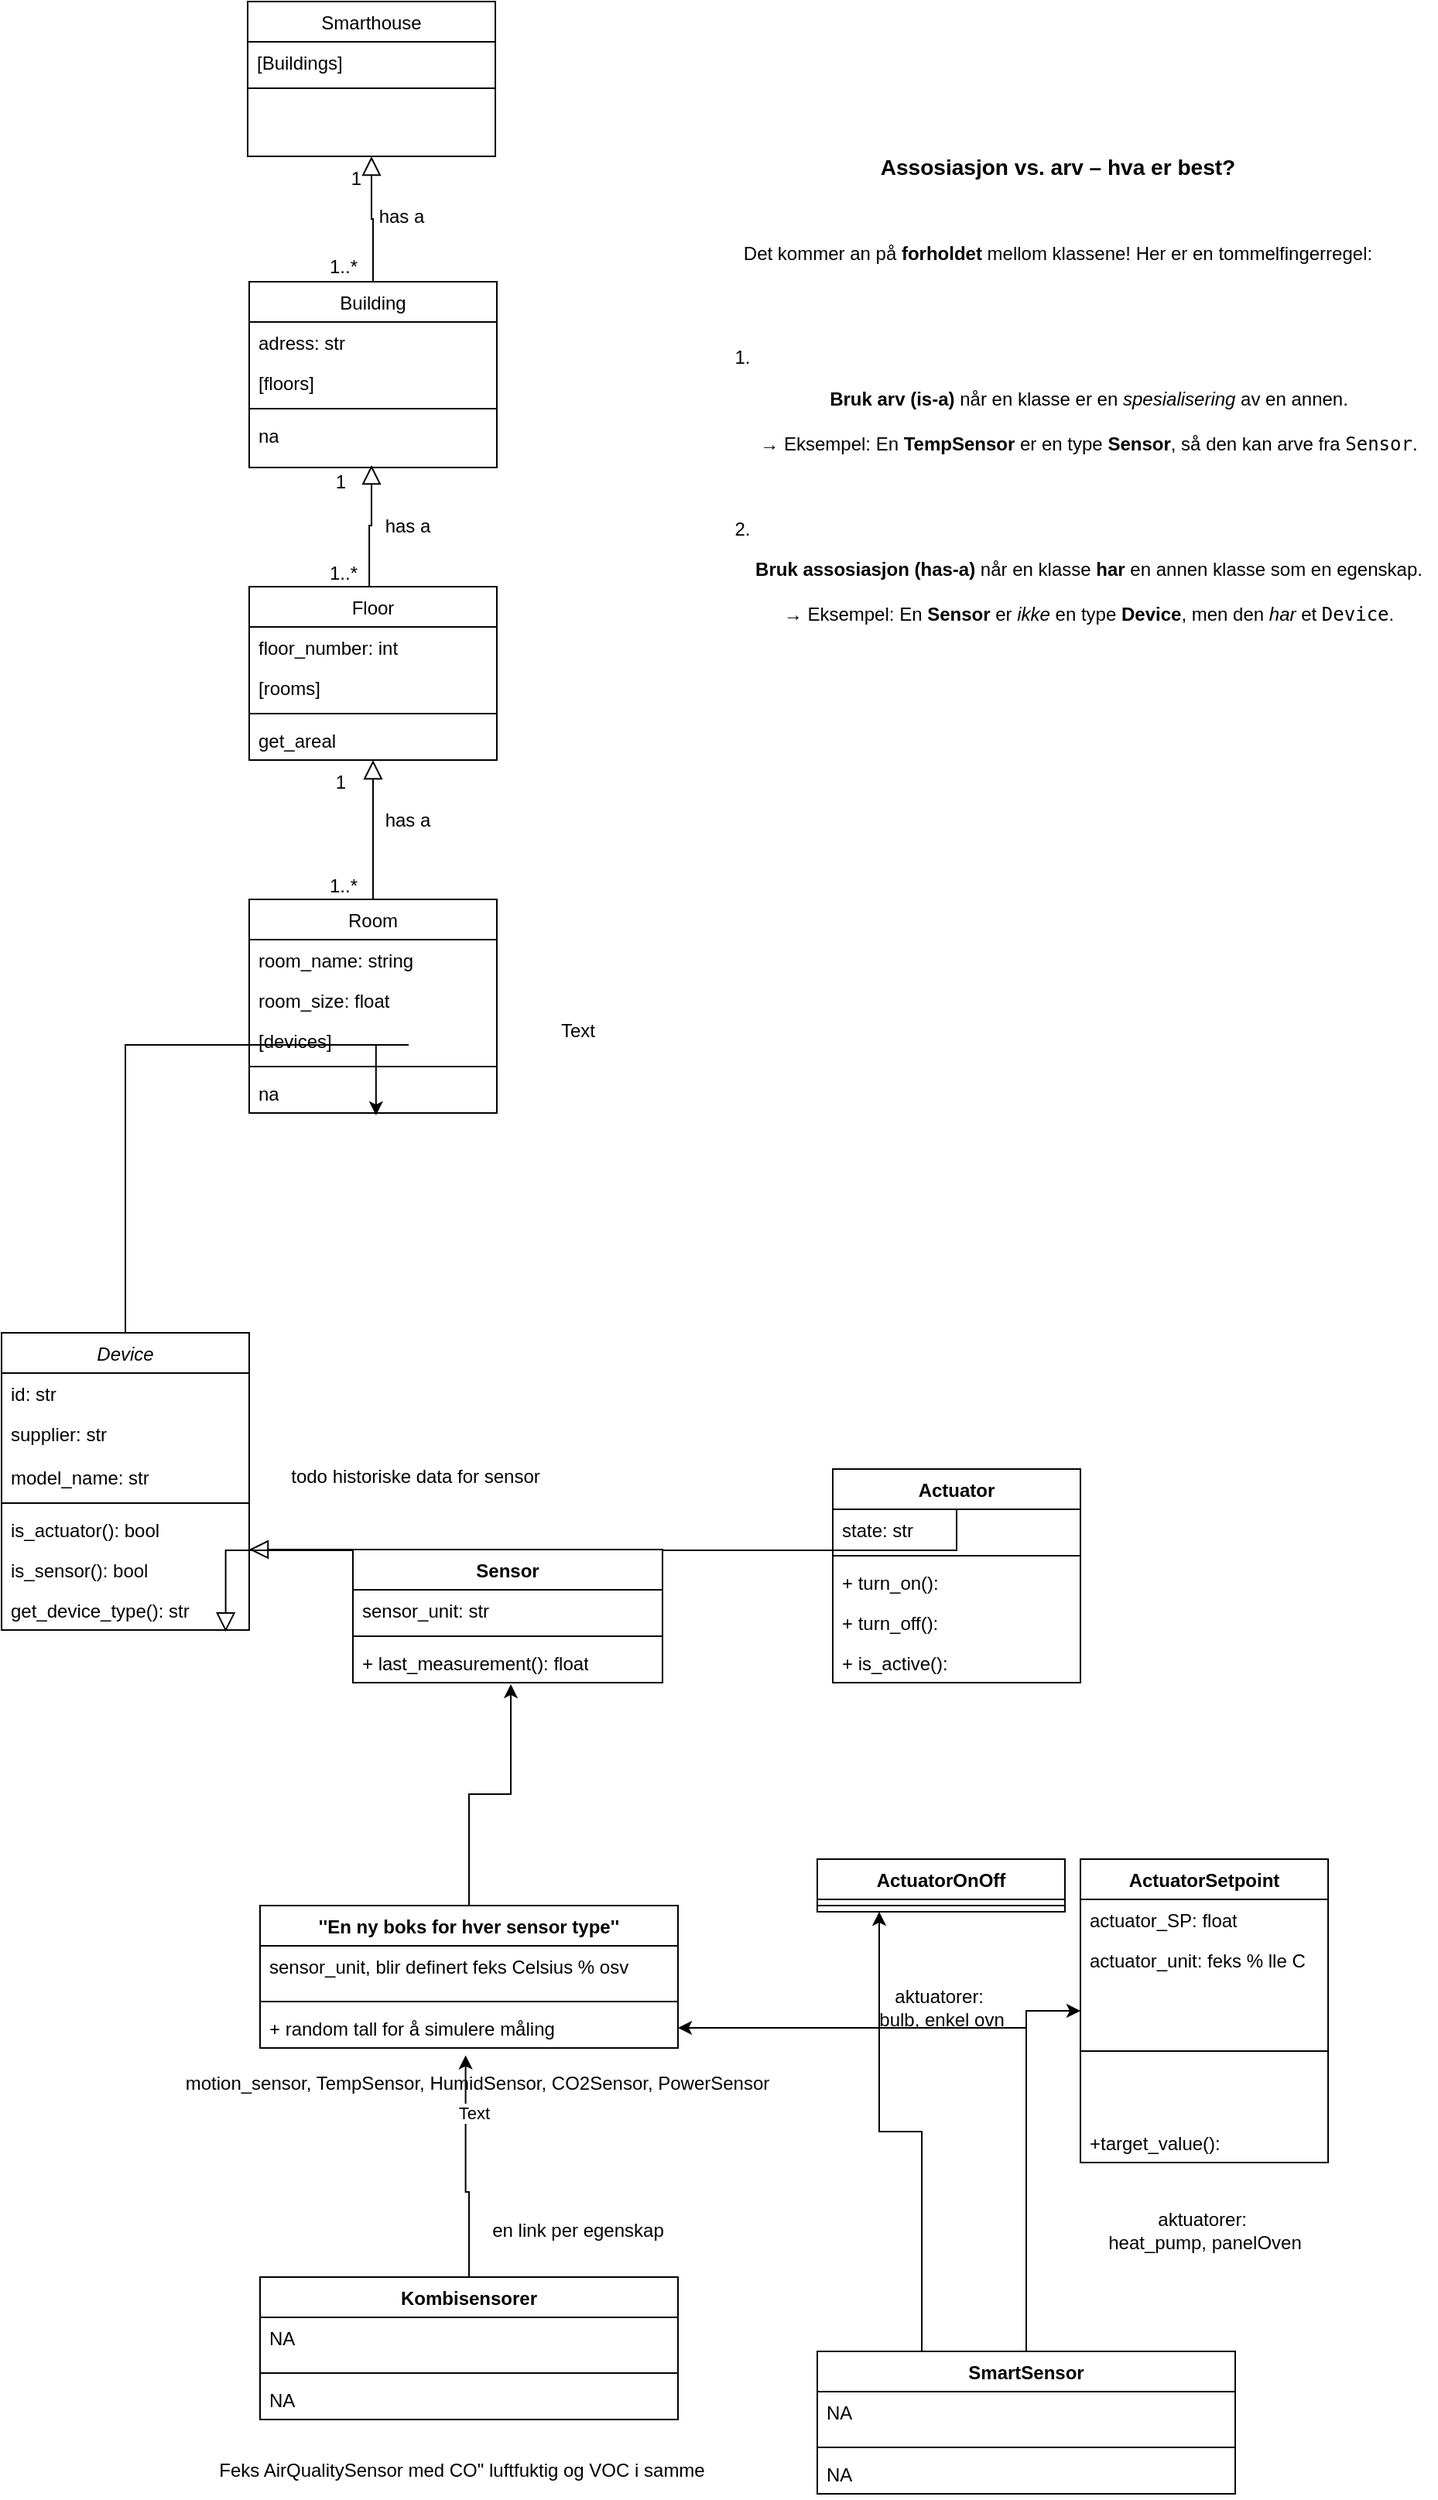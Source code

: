 <mxfile version="26.1.0">
  <diagram id="C5RBs43oDa-KdzZeNtuy" name="Page-1">
    <mxGraphModel dx="1509" dy="2081" grid="1" gridSize="10" guides="1" tooltips="1" connect="1" arrows="1" fold="1" page="1" pageScale="1" pageWidth="827" pageHeight="1169" math="0" shadow="0">
      <root>
        <mxCell id="WIyWlLk6GJQsqaUBKTNV-0" />
        <mxCell id="WIyWlLk6GJQsqaUBKTNV-1" parent="WIyWlLk6GJQsqaUBKTNV-0" />
        <mxCell id="zkfFHV4jXpPFQw0GAbJ--0" value="Device" style="swimlane;fontStyle=2;align=center;verticalAlign=top;childLayout=stackLayout;horizontal=1;startSize=26;horizontalStack=0;resizeParent=1;resizeLast=0;collapsible=1;marginBottom=0;rounded=0;shadow=0;strokeWidth=1;" parent="WIyWlLk6GJQsqaUBKTNV-1" vertex="1">
          <mxGeometry x="640" y="-280" width="160" height="192" as="geometry">
            <mxRectangle x="230" y="140" width="160" height="26" as="alternateBounds" />
          </mxGeometry>
        </mxCell>
        <mxCell id="zkfFHV4jXpPFQw0GAbJ--1" value="id: str" style="text;align=left;verticalAlign=top;spacingLeft=4;spacingRight=4;overflow=hidden;rotatable=0;points=[[0,0.5],[1,0.5]];portConstraint=eastwest;" parent="zkfFHV4jXpPFQw0GAbJ--0" vertex="1">
          <mxGeometry y="26" width="160" height="26" as="geometry" />
        </mxCell>
        <mxCell id="zkfFHV4jXpPFQw0GAbJ--2" value="supplier: str&#xa;" style="text;align=left;verticalAlign=top;spacingLeft=4;spacingRight=4;overflow=hidden;rotatable=0;points=[[0,0.5],[1,0.5]];portConstraint=eastwest;rounded=0;shadow=0;html=0;" parent="zkfFHV4jXpPFQw0GAbJ--0" vertex="1">
          <mxGeometry y="52" width="160" height="28" as="geometry" />
        </mxCell>
        <mxCell id="zkfFHV4jXpPFQw0GAbJ--3" value="model_name: str" style="text;align=left;verticalAlign=top;spacingLeft=4;spacingRight=4;overflow=hidden;rotatable=0;points=[[0,0.5],[1,0.5]];portConstraint=eastwest;rounded=0;shadow=0;html=0;" parent="zkfFHV4jXpPFQw0GAbJ--0" vertex="1">
          <mxGeometry y="80" width="160" height="26" as="geometry" />
        </mxCell>
        <mxCell id="zkfFHV4jXpPFQw0GAbJ--4" value="" style="line;html=1;strokeWidth=1;align=left;verticalAlign=middle;spacingTop=-1;spacingLeft=3;spacingRight=3;rotatable=0;labelPosition=right;points=[];portConstraint=eastwest;" parent="zkfFHV4jXpPFQw0GAbJ--0" vertex="1">
          <mxGeometry y="106" width="160" height="8" as="geometry" />
        </mxCell>
        <mxCell id="zkfFHV4jXpPFQw0GAbJ--5" value="is_actuator(): bool" style="text;align=left;verticalAlign=top;spacingLeft=4;spacingRight=4;overflow=hidden;rotatable=0;points=[[0,0.5],[1,0.5]];portConstraint=eastwest;" parent="zkfFHV4jXpPFQw0GAbJ--0" vertex="1">
          <mxGeometry y="114" width="160" height="26" as="geometry" />
        </mxCell>
        <mxCell id="oj4y6Ip84oqnXmlfz5-U-12" value="is_sensor(): bool" style="text;align=left;verticalAlign=top;spacingLeft=4;spacingRight=4;overflow=hidden;rotatable=0;points=[[0,0.5],[1,0.5]];portConstraint=eastwest;" vertex="1" parent="zkfFHV4jXpPFQw0GAbJ--0">
          <mxGeometry y="140" width="160" height="26" as="geometry" />
        </mxCell>
        <mxCell id="oj4y6Ip84oqnXmlfz5-U-13" value="get_device_type(): str" style="text;align=left;verticalAlign=top;spacingLeft=4;spacingRight=4;overflow=hidden;rotatable=0;points=[[0,0.5],[1,0.5]];portConstraint=eastwest;" vertex="1" parent="zkfFHV4jXpPFQw0GAbJ--0">
          <mxGeometry y="166" width="160" height="26" as="geometry" />
        </mxCell>
        <mxCell id="zkfFHV4jXpPFQw0GAbJ--12" value="" style="endArrow=block;endSize=10;endFill=0;shadow=0;strokeWidth=1;rounded=0;curved=0;edgeStyle=elbowEdgeStyle;elbow=vertical;exitX=0.5;exitY=0;exitDx=0;exitDy=0;" parent="WIyWlLk6GJQsqaUBKTNV-1" source="oj4y6Ip84oqnXmlfz5-U-4" target="zkfFHV4jXpPFQw0GAbJ--0" edge="1">
          <mxGeometry width="160" relative="1" as="geometry">
            <mxPoint x="287" y="560" as="sourcePoint" />
            <mxPoint x="287" y="403" as="targetPoint" />
          </mxGeometry>
        </mxCell>
        <mxCell id="zkfFHV4jXpPFQw0GAbJ--16" value="" style="endArrow=block;endSize=10;endFill=0;shadow=0;strokeWidth=1;rounded=0;curved=0;edgeStyle=elbowEdgeStyle;elbow=vertical;exitX=0.5;exitY=0;exitDx=0;exitDy=0;entryX=0.905;entryY=1.045;entryDx=0;entryDy=0;entryPerimeter=0;" parent="WIyWlLk6GJQsqaUBKTNV-1" source="oj4y6Ip84oqnXmlfz5-U-8" target="oj4y6Ip84oqnXmlfz5-U-13" edge="1">
          <mxGeometry width="160" relative="1" as="geometry">
            <mxPoint x="497" y="560" as="sourcePoint" />
            <mxPoint x="447" y="460" as="targetPoint" />
          </mxGeometry>
        </mxCell>
        <mxCell id="oj4y6Ip84oqnXmlfz5-U-4" value="Sensor" style="swimlane;fontStyle=1;align=center;verticalAlign=top;childLayout=stackLayout;horizontal=1;startSize=26;horizontalStack=0;resizeParent=1;resizeParentMax=0;resizeLast=0;collapsible=1;marginBottom=0;whiteSpace=wrap;html=1;" vertex="1" parent="WIyWlLk6GJQsqaUBKTNV-1">
          <mxGeometry x="867" y="-140" width="200" height="86" as="geometry" />
        </mxCell>
        <mxCell id="oj4y6Ip84oqnXmlfz5-U-5" value="sensor_unit: str" style="text;strokeColor=none;fillColor=none;align=left;verticalAlign=top;spacingLeft=4;spacingRight=4;overflow=hidden;rotatable=0;points=[[0,0.5],[1,0.5]];portConstraint=eastwest;whiteSpace=wrap;html=1;" vertex="1" parent="oj4y6Ip84oqnXmlfz5-U-4">
          <mxGeometry y="26" width="200" height="26" as="geometry" />
        </mxCell>
        <mxCell id="oj4y6Ip84oqnXmlfz5-U-6" value="" style="line;strokeWidth=1;fillColor=none;align=left;verticalAlign=middle;spacingTop=-1;spacingLeft=3;spacingRight=3;rotatable=0;labelPosition=right;points=[];portConstraint=eastwest;strokeColor=inherit;" vertex="1" parent="oj4y6Ip84oqnXmlfz5-U-4">
          <mxGeometry y="52" width="200" height="8" as="geometry" />
        </mxCell>
        <mxCell id="oj4y6Ip84oqnXmlfz5-U-7" value="+ last_measurement(&lt;span style=&quot;background-color: transparent; color: light-dark(rgb(0, 0, 0), rgb(255, 255, 255));&quot;&gt;): float&lt;/span&gt;" style="text;strokeColor=none;fillColor=none;align=left;verticalAlign=top;spacingLeft=4;spacingRight=4;overflow=hidden;rotatable=0;points=[[0,0.5],[1,0.5]];portConstraint=eastwest;whiteSpace=wrap;html=1;" vertex="1" parent="oj4y6Ip84oqnXmlfz5-U-4">
          <mxGeometry y="60" width="200" height="26" as="geometry" />
        </mxCell>
        <mxCell id="oj4y6Ip84oqnXmlfz5-U-8" value="Actuator" style="swimlane;fontStyle=1;align=center;verticalAlign=top;childLayout=stackLayout;horizontal=1;startSize=26;horizontalStack=0;resizeParent=1;resizeParentMax=0;resizeLast=0;collapsible=1;marginBottom=0;whiteSpace=wrap;html=1;" vertex="1" parent="WIyWlLk6GJQsqaUBKTNV-1">
          <mxGeometry x="1177" y="-192" width="160" height="138" as="geometry" />
        </mxCell>
        <mxCell id="oj4y6Ip84oqnXmlfz5-U-9" value="state: str" style="text;strokeColor=none;fillColor=none;align=left;verticalAlign=top;spacingLeft=4;spacingRight=4;overflow=hidden;rotatable=0;points=[[0,0.5],[1,0.5]];portConstraint=eastwest;whiteSpace=wrap;html=1;" vertex="1" parent="oj4y6Ip84oqnXmlfz5-U-8">
          <mxGeometry y="26" width="160" height="26" as="geometry" />
        </mxCell>
        <mxCell id="oj4y6Ip84oqnXmlfz5-U-10" value="" style="line;strokeWidth=1;fillColor=none;align=left;verticalAlign=middle;spacingTop=-1;spacingLeft=3;spacingRight=3;rotatable=0;labelPosition=right;points=[];portConstraint=eastwest;strokeColor=inherit;" vertex="1" parent="oj4y6Ip84oqnXmlfz5-U-8">
          <mxGeometry y="52" width="160" height="8" as="geometry" />
        </mxCell>
        <mxCell id="oj4y6Ip84oqnXmlfz5-U-11" value="+ turn_on():&amp;nbsp;" style="text;strokeColor=none;fillColor=none;align=left;verticalAlign=top;spacingLeft=4;spacingRight=4;overflow=hidden;rotatable=0;points=[[0,0.5],[1,0.5]];portConstraint=eastwest;whiteSpace=wrap;html=1;" vertex="1" parent="oj4y6Ip84oqnXmlfz5-U-8">
          <mxGeometry y="60" width="160" height="26" as="geometry" />
        </mxCell>
        <mxCell id="oj4y6Ip84oqnXmlfz5-U-25" value="+ turn_off():&amp;nbsp;" style="text;strokeColor=none;fillColor=none;align=left;verticalAlign=top;spacingLeft=4;spacingRight=4;overflow=hidden;rotatable=0;points=[[0,0.5],[1,0.5]];portConstraint=eastwest;whiteSpace=wrap;html=1;" vertex="1" parent="oj4y6Ip84oqnXmlfz5-U-8">
          <mxGeometry y="86" width="160" height="26" as="geometry" />
        </mxCell>
        <mxCell id="oj4y6Ip84oqnXmlfz5-U-26" value="+ is_active():&amp;nbsp;" style="text;strokeColor=none;fillColor=none;align=left;verticalAlign=top;spacingLeft=4;spacingRight=4;overflow=hidden;rotatable=0;points=[[0,0.5],[1,0.5]];portConstraint=eastwest;whiteSpace=wrap;html=1;" vertex="1" parent="oj4y6Ip84oqnXmlfz5-U-8">
          <mxGeometry y="112" width="160" height="26" as="geometry" />
        </mxCell>
        <mxCell id="oj4y6Ip84oqnXmlfz5-U-14" value="&#39;&#39;En ny boks for hver sensor type&#39;&#39;" style="swimlane;fontStyle=1;align=center;verticalAlign=top;childLayout=stackLayout;horizontal=1;startSize=26;horizontalStack=0;resizeParent=1;resizeParentMax=0;resizeLast=0;collapsible=1;marginBottom=0;whiteSpace=wrap;html=1;" vertex="1" parent="WIyWlLk6GJQsqaUBKTNV-1">
          <mxGeometry x="807" y="90" width="270" height="92" as="geometry" />
        </mxCell>
        <mxCell id="oj4y6Ip84oqnXmlfz5-U-15" value="sensor_unit, blir definert feks Celsius % osv" style="text;strokeColor=none;fillColor=none;align=left;verticalAlign=top;spacingLeft=4;spacingRight=4;overflow=hidden;rotatable=0;points=[[0,0.5],[1,0.5]];portConstraint=eastwest;whiteSpace=wrap;html=1;" vertex="1" parent="oj4y6Ip84oqnXmlfz5-U-14">
          <mxGeometry y="26" width="270" height="32" as="geometry" />
        </mxCell>
        <mxCell id="oj4y6Ip84oqnXmlfz5-U-16" value="" style="line;strokeWidth=1;fillColor=none;align=left;verticalAlign=middle;spacingTop=-1;spacingLeft=3;spacingRight=3;rotatable=0;labelPosition=right;points=[];portConstraint=eastwest;strokeColor=inherit;" vertex="1" parent="oj4y6Ip84oqnXmlfz5-U-14">
          <mxGeometry y="58" width="270" height="8" as="geometry" />
        </mxCell>
        <mxCell id="oj4y6Ip84oqnXmlfz5-U-18" value="+ random tall for å simulere måling" style="text;strokeColor=none;fillColor=none;align=left;verticalAlign=top;spacingLeft=4;spacingRight=4;overflow=hidden;rotatable=0;points=[[0,0.5],[1,0.5]];portConstraint=eastwest;whiteSpace=wrap;html=1;" vertex="1" parent="oj4y6Ip84oqnXmlfz5-U-14">
          <mxGeometry y="66" width="270" height="26" as="geometry" />
        </mxCell>
        <mxCell id="oj4y6Ip84oqnXmlfz5-U-19" style="edgeStyle=orthogonalEdgeStyle;rounded=0;orthogonalLoop=1;jettySize=auto;html=1;entryX=0.51;entryY=1.038;entryDx=0;entryDy=0;entryPerimeter=0;" edge="1" parent="WIyWlLk6GJQsqaUBKTNV-1" source="oj4y6Ip84oqnXmlfz5-U-14" target="oj4y6Ip84oqnXmlfz5-U-7">
          <mxGeometry relative="1" as="geometry" />
        </mxCell>
        <mxCell id="oj4y6Ip84oqnXmlfz5-U-24" value="motion_sensor, TempSensor, HumidSensor, CO2Sensor, PowerSensor" style="text;html=1;align=center;verticalAlign=middle;resizable=0;points=[];autosize=1;strokeColor=none;fillColor=none;" vertex="1" parent="WIyWlLk6GJQsqaUBKTNV-1">
          <mxGeometry x="747" y="190" width="400" height="30" as="geometry" />
        </mxCell>
        <mxCell id="oj4y6Ip84oqnXmlfz5-U-27" value="Building" style="swimlane;fontStyle=0;align=center;verticalAlign=top;childLayout=stackLayout;horizontal=1;startSize=26;horizontalStack=0;resizeParent=1;resizeLast=0;collapsible=1;marginBottom=0;rounded=0;shadow=0;strokeWidth=1;" vertex="1" parent="WIyWlLk6GJQsqaUBKTNV-1">
          <mxGeometry x="800" y="-959" width="160" height="120" as="geometry">
            <mxRectangle x="550" y="140" width="160" height="26" as="alternateBounds" />
          </mxGeometry>
        </mxCell>
        <mxCell id="oj4y6Ip84oqnXmlfz5-U-36" value="adress: str" style="text;strokeColor=none;fillColor=none;align=left;verticalAlign=top;spacingLeft=4;spacingRight=4;overflow=hidden;rotatable=0;points=[[0,0.5],[1,0.5]];portConstraint=eastwest;whiteSpace=wrap;html=1;" vertex="1" parent="oj4y6Ip84oqnXmlfz5-U-27">
          <mxGeometry y="26" width="160" height="26" as="geometry" />
        </mxCell>
        <mxCell id="oj4y6Ip84oqnXmlfz5-U-117" value="[floors]" style="text;strokeColor=none;fillColor=none;align=left;verticalAlign=top;spacingLeft=4;spacingRight=4;overflow=hidden;rotatable=0;points=[[0,0.5],[1,0.5]];portConstraint=eastwest;whiteSpace=wrap;html=1;" vertex="1" parent="oj4y6Ip84oqnXmlfz5-U-27">
          <mxGeometry y="52" width="160" height="26" as="geometry" />
        </mxCell>
        <mxCell id="oj4y6Ip84oqnXmlfz5-U-33" value="" style="line;html=1;strokeWidth=1;align=left;verticalAlign=middle;spacingTop=-1;spacingLeft=3;spacingRight=3;rotatable=0;labelPosition=right;points=[];portConstraint=eastwest;" vertex="1" parent="oj4y6Ip84oqnXmlfz5-U-27">
          <mxGeometry y="78" width="160" height="8" as="geometry" />
        </mxCell>
        <mxCell id="oj4y6Ip84oqnXmlfz5-U-37" value="na" style="text;strokeColor=none;fillColor=none;align=left;verticalAlign=top;spacingLeft=4;spacingRight=4;overflow=hidden;rotatable=0;points=[[0,0.5],[1,0.5]];portConstraint=eastwest;whiteSpace=wrap;html=1;" vertex="1" parent="oj4y6Ip84oqnXmlfz5-U-27">
          <mxGeometry y="86" width="160" height="34" as="geometry" />
        </mxCell>
        <mxCell id="oj4y6Ip84oqnXmlfz5-U-38" value="Floor" style="swimlane;fontStyle=0;align=center;verticalAlign=top;childLayout=stackLayout;horizontal=1;startSize=26;horizontalStack=0;resizeParent=1;resizeLast=0;collapsible=1;marginBottom=0;rounded=0;shadow=0;strokeWidth=1;" vertex="1" parent="WIyWlLk6GJQsqaUBKTNV-1">
          <mxGeometry x="800" y="-762" width="160" height="112" as="geometry">
            <mxRectangle x="550" y="140" width="160" height="26" as="alternateBounds" />
          </mxGeometry>
        </mxCell>
        <mxCell id="oj4y6Ip84oqnXmlfz5-U-49" value="floor_number: int" style="text;strokeColor=none;fillColor=none;align=left;verticalAlign=top;spacingLeft=4;spacingRight=4;overflow=hidden;rotatable=0;points=[[0,0.5],[1,0.5]];portConstraint=eastwest;whiteSpace=wrap;html=1;" vertex="1" parent="oj4y6Ip84oqnXmlfz5-U-38">
          <mxGeometry y="26" width="160" height="26" as="geometry" />
        </mxCell>
        <mxCell id="oj4y6Ip84oqnXmlfz5-U-118" value="[rooms]" style="text;strokeColor=none;fillColor=none;align=left;verticalAlign=top;spacingLeft=4;spacingRight=4;overflow=hidden;rotatable=0;points=[[0,0.5],[1,0.5]];portConstraint=eastwest;whiteSpace=wrap;html=1;" vertex="1" parent="oj4y6Ip84oqnXmlfz5-U-38">
          <mxGeometry y="52" width="160" height="26" as="geometry" />
        </mxCell>
        <mxCell id="oj4y6Ip84oqnXmlfz5-U-40" value="" style="line;html=1;strokeWidth=1;align=left;verticalAlign=middle;spacingTop=-1;spacingLeft=3;spacingRight=3;rotatable=0;labelPosition=right;points=[];portConstraint=eastwest;" vertex="1" parent="oj4y6Ip84oqnXmlfz5-U-38">
          <mxGeometry y="78" width="160" height="8" as="geometry" />
        </mxCell>
        <mxCell id="oj4y6Ip84oqnXmlfz5-U-41" value="get_areal" style="text;strokeColor=none;fillColor=none;align=left;verticalAlign=top;spacingLeft=4;spacingRight=4;overflow=hidden;rotatable=0;points=[[0,0.5],[1,0.5]];portConstraint=eastwest;whiteSpace=wrap;html=1;" vertex="1" parent="oj4y6Ip84oqnXmlfz5-U-38">
          <mxGeometry y="86" width="160" height="26" as="geometry" />
        </mxCell>
        <mxCell id="oj4y6Ip84oqnXmlfz5-U-42" value="Room" style="swimlane;fontStyle=0;align=center;verticalAlign=top;childLayout=stackLayout;horizontal=1;startSize=26;horizontalStack=0;resizeParent=1;resizeLast=0;collapsible=1;marginBottom=0;rounded=0;shadow=0;strokeWidth=1;" vertex="1" parent="WIyWlLk6GJQsqaUBKTNV-1">
          <mxGeometry x="800" y="-560" width="160" height="138" as="geometry">
            <mxRectangle x="550" y="140" width="160" height="26" as="alternateBounds" />
          </mxGeometry>
        </mxCell>
        <mxCell id="oj4y6Ip84oqnXmlfz5-U-43" value="room_name: string" style="text;strokeColor=none;fillColor=none;align=left;verticalAlign=top;spacingLeft=4;spacingRight=4;overflow=hidden;rotatable=0;points=[[0,0.5],[1,0.5]];portConstraint=eastwest;whiteSpace=wrap;html=1;" vertex="1" parent="oj4y6Ip84oqnXmlfz5-U-42">
          <mxGeometry y="26" width="160" height="26" as="geometry" />
        </mxCell>
        <mxCell id="oj4y6Ip84oqnXmlfz5-U-50" value="room_size: float" style="text;strokeColor=none;fillColor=none;align=left;verticalAlign=top;spacingLeft=4;spacingRight=4;overflow=hidden;rotatable=0;points=[[0,0.5],[1,0.5]];portConstraint=eastwest;whiteSpace=wrap;html=1;" vertex="1" parent="oj4y6Ip84oqnXmlfz5-U-42">
          <mxGeometry y="52" width="160" height="26" as="geometry" />
        </mxCell>
        <mxCell id="oj4y6Ip84oqnXmlfz5-U-119" value="[devices]" style="text;strokeColor=none;fillColor=none;align=left;verticalAlign=top;spacingLeft=4;spacingRight=4;overflow=hidden;rotatable=0;points=[[0,0.5],[1,0.5]];portConstraint=eastwest;whiteSpace=wrap;html=1;" vertex="1" parent="oj4y6Ip84oqnXmlfz5-U-42">
          <mxGeometry y="78" width="160" height="26" as="geometry" />
        </mxCell>
        <mxCell id="oj4y6Ip84oqnXmlfz5-U-44" value="" style="line;html=1;strokeWidth=1;align=left;verticalAlign=middle;spacingTop=-1;spacingLeft=3;spacingRight=3;rotatable=0;labelPosition=right;points=[];portConstraint=eastwest;" vertex="1" parent="oj4y6Ip84oqnXmlfz5-U-42">
          <mxGeometry y="104" width="160" height="8" as="geometry" />
        </mxCell>
        <mxCell id="oj4y6Ip84oqnXmlfz5-U-45" value="na" style="text;strokeColor=none;fillColor=none;align=left;verticalAlign=top;spacingLeft=4;spacingRight=4;overflow=hidden;rotatable=0;points=[[0,0.5],[1,0.5]];portConstraint=eastwest;whiteSpace=wrap;html=1;" vertex="1" parent="oj4y6Ip84oqnXmlfz5-U-42">
          <mxGeometry y="112" width="160" height="26" as="geometry" />
        </mxCell>
        <mxCell id="oj4y6Ip84oqnXmlfz5-U-53" value="" style="endArrow=block;endSize=10;endFill=0;shadow=0;strokeWidth=1;rounded=0;curved=0;edgeStyle=elbowEdgeStyle;elbow=vertical;entryX=0.509;entryY=0.955;entryDx=0;entryDy=0;entryPerimeter=0;exitX=0.5;exitY=0;exitDx=0;exitDy=0;" edge="1" parent="WIyWlLk6GJQsqaUBKTNV-1">
          <mxGeometry width="160" relative="1" as="geometry">
            <mxPoint x="877.56" y="-762" as="sourcePoint" />
            <mxPoint x="879.0" y="-840.53" as="targetPoint" />
          </mxGeometry>
        </mxCell>
        <mxCell id="oj4y6Ip84oqnXmlfz5-U-54" value="" style="endArrow=block;endSize=10;endFill=0;shadow=0;strokeWidth=1;rounded=0;curved=0;edgeStyle=elbowEdgeStyle;elbow=vertical;exitX=0.5;exitY=0;exitDx=0;exitDy=0;" edge="1" parent="WIyWlLk6GJQsqaUBKTNV-1" source="oj4y6Ip84oqnXmlfz5-U-42">
          <mxGeometry width="160" relative="1" as="geometry">
            <mxPoint x="905" y="-764" as="sourcePoint" />
            <mxPoint x="880" y="-650" as="targetPoint" />
          </mxGeometry>
        </mxCell>
        <mxCell id="oj4y6Ip84oqnXmlfz5-U-56" value="1" style="resizable=0;align=right;verticalAlign=bottom;labelBackgroundColor=none;fontSize=12;" connectable="0" vertex="1" parent="WIyWlLk6GJQsqaUBKTNV-1">
          <mxGeometry x="1020" y="-584" as="geometry">
            <mxPoint x="-156" y="-237" as="offset" />
          </mxGeometry>
        </mxCell>
        <mxCell id="oj4y6Ip84oqnXmlfz5-U-57" value="has a" style="text;html=1;resizable=0;points=[];;align=center;verticalAlign=middle;labelBackgroundColor=none;rounded=0;shadow=0;strokeWidth=1;fontSize=12;" vertex="1" connectable="0" parent="WIyWlLk6GJQsqaUBKTNV-1">
          <mxGeometry x="933" y="-660" as="geometry">
            <mxPoint x="-35" y="-341" as="offset" />
          </mxGeometry>
        </mxCell>
        <mxCell id="oj4y6Ip84oqnXmlfz5-U-60" value="1..*" style="resizable=0;align=left;verticalAlign=bottom;labelBackgroundColor=none;fontSize=12;" connectable="0" vertex="1" parent="WIyWlLk6GJQsqaUBKTNV-1">
          <mxGeometry x="850" y="-762" as="geometry" />
        </mxCell>
        <mxCell id="oj4y6Ip84oqnXmlfz5-U-61" value="1..*" style="resizable=0;align=left;verticalAlign=bottom;labelBackgroundColor=none;fontSize=12;" connectable="0" vertex="1" parent="WIyWlLk6GJQsqaUBKTNV-1">
          <mxGeometry x="850" y="-560" as="geometry" />
        </mxCell>
        <mxCell id="oj4y6Ip84oqnXmlfz5-U-71" value="&lt;div&gt;todo historiske data for sensor&lt;/div&gt;&lt;div&gt;&lt;br&gt;&lt;/div&gt;" style="text;html=1;align=center;verticalAlign=middle;resizable=0;points=[];autosize=1;strokeColor=none;fillColor=none;" vertex="1" parent="WIyWlLk6GJQsqaUBKTNV-1">
          <mxGeometry x="817" y="-200" width="180" height="40" as="geometry" />
        </mxCell>
        <mxCell id="oj4y6Ip84oqnXmlfz5-U-78" value="ActuatorOnOff" style="swimlane;fontStyle=1;align=center;verticalAlign=top;childLayout=stackLayout;horizontal=1;startSize=26;horizontalStack=0;resizeParent=1;resizeParentMax=0;resizeLast=0;collapsible=1;marginBottom=0;whiteSpace=wrap;html=1;" vertex="1" parent="WIyWlLk6GJQsqaUBKTNV-1">
          <mxGeometry x="1167" y="60" width="160" height="34" as="geometry" />
        </mxCell>
        <mxCell id="oj4y6Ip84oqnXmlfz5-U-80" value="" style="line;strokeWidth=1;fillColor=none;align=left;verticalAlign=middle;spacingTop=-1;spacingLeft=3;spacingRight=3;rotatable=0;labelPosition=right;points=[];portConstraint=eastwest;strokeColor=inherit;" vertex="1" parent="oj4y6Ip84oqnXmlfz5-U-78">
          <mxGeometry y="26" width="160" height="8" as="geometry" />
        </mxCell>
        <mxCell id="oj4y6Ip84oqnXmlfz5-U-89" value="aktuatorer:&amp;nbsp;&lt;div&gt;bulb, enkel ovn&lt;/div&gt;" style="text;html=1;align=center;verticalAlign=middle;resizable=0;points=[];autosize=1;strokeColor=none;fillColor=none;" vertex="1" parent="WIyWlLk6GJQsqaUBKTNV-1">
          <mxGeometry x="1197" y="136" width="100" height="40" as="geometry" />
        </mxCell>
        <mxCell id="oj4y6Ip84oqnXmlfz5-U-90" value="ActuatorSetpoint" style="swimlane;fontStyle=1;align=center;verticalAlign=top;childLayout=stackLayout;horizontal=1;startSize=26;horizontalStack=0;resizeParent=1;resizeParentMax=0;resizeLast=0;collapsible=1;marginBottom=0;whiteSpace=wrap;html=1;" vertex="1" parent="WIyWlLk6GJQsqaUBKTNV-1">
          <mxGeometry x="1337" y="60" width="160" height="196" as="geometry" />
        </mxCell>
        <mxCell id="oj4y6Ip84oqnXmlfz5-U-94" value="actuator_SP: float" style="text;strokeColor=none;fillColor=none;align=left;verticalAlign=top;spacingLeft=4;spacingRight=4;overflow=hidden;rotatable=0;points=[[0,0.5],[1,0.5]];portConstraint=eastwest;whiteSpace=wrap;html=1;" vertex="1" parent="oj4y6Ip84oqnXmlfz5-U-90">
          <mxGeometry y="26" width="160" height="26" as="geometry" />
        </mxCell>
        <mxCell id="oj4y6Ip84oqnXmlfz5-U-95" value="actuator_unit: feks % lle C" style="text;strokeColor=none;fillColor=none;align=left;verticalAlign=top;spacingLeft=4;spacingRight=4;overflow=hidden;rotatable=0;points=[[0,0.5],[1,0.5]];portConstraint=eastwest;whiteSpace=wrap;html=1;" vertex="1" parent="oj4y6Ip84oqnXmlfz5-U-90">
          <mxGeometry y="52" width="160" height="26" as="geometry" />
        </mxCell>
        <mxCell id="oj4y6Ip84oqnXmlfz5-U-92" value="" style="line;strokeWidth=1;fillColor=none;align=left;verticalAlign=middle;spacingTop=-1;spacingLeft=3;spacingRight=3;rotatable=0;labelPosition=right;points=[];portConstraint=eastwest;strokeColor=inherit;" vertex="1" parent="oj4y6Ip84oqnXmlfz5-U-90">
          <mxGeometry y="78" width="160" height="92" as="geometry" />
        </mxCell>
        <mxCell id="oj4y6Ip84oqnXmlfz5-U-97" value="+target_value():" style="text;strokeColor=none;fillColor=none;align=left;verticalAlign=top;spacingLeft=4;spacingRight=4;overflow=hidden;rotatable=0;points=[[0,0.5],[1,0.5]];portConstraint=eastwest;whiteSpace=wrap;html=1;" vertex="1" parent="oj4y6Ip84oqnXmlfz5-U-90">
          <mxGeometry y="170" width="160" height="26" as="geometry" />
        </mxCell>
        <mxCell id="oj4y6Ip84oqnXmlfz5-U-98" value="aktuatorer:&amp;nbsp;&lt;div&gt;heat_pump, panelOven&lt;/div&gt;" style="text;html=1;align=center;verticalAlign=middle;resizable=0;points=[];autosize=1;strokeColor=none;fillColor=none;" vertex="1" parent="WIyWlLk6GJQsqaUBKTNV-1">
          <mxGeometry x="1342" y="280" width="150" height="40" as="geometry" />
        </mxCell>
        <mxCell id="oj4y6Ip84oqnXmlfz5-U-99" value="Kombisensorer" style="swimlane;fontStyle=1;align=center;verticalAlign=top;childLayout=stackLayout;horizontal=1;startSize=26;horizontalStack=0;resizeParent=1;resizeParentMax=0;resizeLast=0;collapsible=1;marginBottom=0;whiteSpace=wrap;html=1;" vertex="1" parent="WIyWlLk6GJQsqaUBKTNV-1">
          <mxGeometry x="807" y="330" width="270" height="92" as="geometry" />
        </mxCell>
        <mxCell id="oj4y6Ip84oqnXmlfz5-U-100" value="NA" style="text;strokeColor=none;fillColor=none;align=left;verticalAlign=top;spacingLeft=4;spacingRight=4;overflow=hidden;rotatable=0;points=[[0,0.5],[1,0.5]];portConstraint=eastwest;whiteSpace=wrap;html=1;" vertex="1" parent="oj4y6Ip84oqnXmlfz5-U-99">
          <mxGeometry y="26" width="270" height="32" as="geometry" />
        </mxCell>
        <mxCell id="oj4y6Ip84oqnXmlfz5-U-101" value="" style="line;strokeWidth=1;fillColor=none;align=left;verticalAlign=middle;spacingTop=-1;spacingLeft=3;spacingRight=3;rotatable=0;labelPosition=right;points=[];portConstraint=eastwest;strokeColor=inherit;" vertex="1" parent="oj4y6Ip84oqnXmlfz5-U-99">
          <mxGeometry y="58" width="270" height="8" as="geometry" />
        </mxCell>
        <mxCell id="oj4y6Ip84oqnXmlfz5-U-102" value="NA" style="text;strokeColor=none;fillColor=none;align=left;verticalAlign=top;spacingLeft=4;spacingRight=4;overflow=hidden;rotatable=0;points=[[0,0.5],[1,0.5]];portConstraint=eastwest;whiteSpace=wrap;html=1;" vertex="1" parent="oj4y6Ip84oqnXmlfz5-U-99">
          <mxGeometry y="66" width="270" height="26" as="geometry" />
        </mxCell>
        <mxCell id="oj4y6Ip84oqnXmlfz5-U-103" style="edgeStyle=orthogonalEdgeStyle;rounded=0;orthogonalLoop=1;jettySize=auto;html=1;entryX=0.482;entryY=-0.107;entryDx=0;entryDy=0;entryPerimeter=0;" edge="1" parent="WIyWlLk6GJQsqaUBKTNV-1" source="oj4y6Ip84oqnXmlfz5-U-99" target="oj4y6Ip84oqnXmlfz5-U-24">
          <mxGeometry relative="1" as="geometry" />
        </mxCell>
        <mxCell id="oj4y6Ip84oqnXmlfz5-U-114" value="Text" style="edgeLabel;html=1;align=center;verticalAlign=middle;resizable=0;points=[];" vertex="1" connectable="0" parent="oj4y6Ip84oqnXmlfz5-U-103">
          <mxGeometry x="0.491" y="-5" relative="1" as="geometry">
            <mxPoint as="offset" />
          </mxGeometry>
        </mxCell>
        <mxCell id="oj4y6Ip84oqnXmlfz5-U-104" value="Feks AirQualitySensor med CO&quot; luftfuktig og VOC i samme" style="text;html=1;align=center;verticalAlign=middle;resizable=0;points=[];autosize=1;strokeColor=none;fillColor=none;" vertex="1" parent="WIyWlLk6GJQsqaUBKTNV-1">
          <mxGeometry x="767" y="440" width="340" height="30" as="geometry" />
        </mxCell>
        <mxCell id="oj4y6Ip84oqnXmlfz5-U-105" value="en link per egenskap" style="text;html=1;align=center;verticalAlign=middle;resizable=0;points=[];autosize=1;strokeColor=none;fillColor=none;" vertex="1" parent="WIyWlLk6GJQsqaUBKTNV-1">
          <mxGeometry x="947" y="285" width="130" height="30" as="geometry" />
        </mxCell>
        <mxCell id="oj4y6Ip84oqnXmlfz5-U-110" style="edgeStyle=orthogonalEdgeStyle;rounded=0;orthogonalLoop=1;jettySize=auto;html=1;entryX=1;entryY=0.5;entryDx=0;entryDy=0;" edge="1" parent="WIyWlLk6GJQsqaUBKTNV-1" source="oj4y6Ip84oqnXmlfz5-U-106" target="oj4y6Ip84oqnXmlfz5-U-18">
          <mxGeometry relative="1" as="geometry" />
        </mxCell>
        <mxCell id="oj4y6Ip84oqnXmlfz5-U-111" style="edgeStyle=orthogonalEdgeStyle;rounded=0;orthogonalLoop=1;jettySize=auto;html=1;exitX=0.5;exitY=0;exitDx=0;exitDy=0;entryX=0;entryY=0.5;entryDx=0;entryDy=0;" edge="1" parent="WIyWlLk6GJQsqaUBKTNV-1" source="oj4y6Ip84oqnXmlfz5-U-106" target="oj4y6Ip84oqnXmlfz5-U-90">
          <mxGeometry relative="1" as="geometry" />
        </mxCell>
        <mxCell id="oj4y6Ip84oqnXmlfz5-U-112" style="edgeStyle=orthogonalEdgeStyle;rounded=0;orthogonalLoop=1;jettySize=auto;html=1;exitX=0.25;exitY=0;exitDx=0;exitDy=0;entryX=0.25;entryY=1;entryDx=0;entryDy=0;" edge="1" parent="WIyWlLk6GJQsqaUBKTNV-1" source="oj4y6Ip84oqnXmlfz5-U-106" target="oj4y6Ip84oqnXmlfz5-U-78">
          <mxGeometry relative="1" as="geometry" />
        </mxCell>
        <mxCell id="oj4y6Ip84oqnXmlfz5-U-106" value="SmartSensor" style="swimlane;fontStyle=1;align=center;verticalAlign=top;childLayout=stackLayout;horizontal=1;startSize=26;horizontalStack=0;resizeParent=1;resizeParentMax=0;resizeLast=0;collapsible=1;marginBottom=0;whiteSpace=wrap;html=1;" vertex="1" parent="WIyWlLk6GJQsqaUBKTNV-1">
          <mxGeometry x="1167" y="378" width="270" height="92" as="geometry" />
        </mxCell>
        <mxCell id="oj4y6Ip84oqnXmlfz5-U-107" value="NA" style="text;strokeColor=none;fillColor=none;align=left;verticalAlign=top;spacingLeft=4;spacingRight=4;overflow=hidden;rotatable=0;points=[[0,0.5],[1,0.5]];portConstraint=eastwest;whiteSpace=wrap;html=1;" vertex="1" parent="oj4y6Ip84oqnXmlfz5-U-106">
          <mxGeometry y="26" width="270" height="32" as="geometry" />
        </mxCell>
        <mxCell id="oj4y6Ip84oqnXmlfz5-U-108" value="" style="line;strokeWidth=1;fillColor=none;align=left;verticalAlign=middle;spacingTop=-1;spacingLeft=3;spacingRight=3;rotatable=0;labelPosition=right;points=[];portConstraint=eastwest;strokeColor=inherit;" vertex="1" parent="oj4y6Ip84oqnXmlfz5-U-106">
          <mxGeometry y="58" width="270" height="8" as="geometry" />
        </mxCell>
        <mxCell id="oj4y6Ip84oqnXmlfz5-U-109" value="NA" style="text;strokeColor=none;fillColor=none;align=left;verticalAlign=top;spacingLeft=4;spacingRight=4;overflow=hidden;rotatable=0;points=[[0,0.5],[1,0.5]];portConstraint=eastwest;whiteSpace=wrap;html=1;" vertex="1" parent="oj4y6Ip84oqnXmlfz5-U-106">
          <mxGeometry y="66" width="270" height="26" as="geometry" />
        </mxCell>
        <mxCell id="oj4y6Ip84oqnXmlfz5-U-113" style="edgeStyle=orthogonalEdgeStyle;rounded=0;orthogonalLoop=1;jettySize=auto;html=1;exitX=0.5;exitY=0;exitDx=0;exitDy=0;entryX=0.512;entryY=1.056;entryDx=0;entryDy=0;entryPerimeter=0;" edge="1" parent="WIyWlLk6GJQsqaUBKTNV-1" source="zkfFHV4jXpPFQw0GAbJ--0" target="oj4y6Ip84oqnXmlfz5-U-45">
          <mxGeometry relative="1" as="geometry">
            <Array as="points">
              <mxPoint x="903" y="-466" />
              <mxPoint x="905" y="-466" />
            </Array>
          </mxGeometry>
        </mxCell>
        <mxCell id="oj4y6Ip84oqnXmlfz5-U-116" value="&lt;h3 data-end=&quot;44&quot; data-start=&quot;0&quot;&gt;&lt;strong data-end=&quot;42&quot; data-start=&quot;4&quot;&gt;Assosiasjon vs. arv – hva er best?&lt;/strong&gt;&lt;/h3&gt;&lt;br/&gt;&lt;p data-end=&quot;123&quot; data-start=&quot;45&quot;&gt;Det kommer an på &lt;strong data-end=&quot;75&quot; data-start=&quot;62&quot;&gt;forholdet&lt;/strong&gt; mellom klassene! Her er en tommelfingerregel:&lt;/p&gt;&lt;br/&gt;&lt;ol data-end=&quot;465&quot; data-start=&quot;125&quot;&gt;&lt;br/&gt;&lt;li data-end=&quot;287&quot; data-start=&quot;125&quot;&gt;&lt;br/&gt;&lt;p data-end=&quot;287&quot; data-start=&quot;128&quot;&gt;&lt;strong data-end=&quot;147&quot; data-start=&quot;128&quot;&gt;Bruk arv (is-a)&lt;/strong&gt; når en klasse er en &lt;em data-end=&quot;184&quot; data-start=&quot;168&quot;&gt;spesialisering&lt;/em&gt; av en annen.&lt;br data-end=&quot;200&quot; data-start=&quot;197&quot;&gt;&lt;br/&gt;→ Eksempel: En &lt;strong data-end=&quot;232&quot; data-start=&quot;218&quot;&gt;TempSensor&lt;/strong&gt; er en type &lt;strong data-end=&quot;254&quot; data-start=&quot;244&quot;&gt;Sensor&lt;/strong&gt;, så den kan arve fra &lt;code data-end=&quot;284&quot; data-start=&quot;276&quot;&gt;Sensor&lt;/code&gt;.&lt;/p&gt;&lt;br/&gt;&lt;/li&gt;&lt;br/&gt;&lt;li data-end=&quot;465&quot; data-start=&quot;289&quot;&gt;&lt;br/&gt;&lt;p data-end=&quot;465&quot; data-start=&quot;292&quot;&gt;&lt;strong data-end=&quot;320&quot; data-start=&quot;292&quot;&gt;Bruk assosiasjon (has-a)&lt;/strong&gt; når en klasse &lt;strong data-end=&quot;342&quot; data-start=&quot;335&quot;&gt;har&lt;/strong&gt; en annen klasse som en egenskap.&lt;br data-end=&quot;378&quot; data-start=&quot;375&quot;&gt;&lt;br/&gt;→ Eksempel: En &lt;strong data-end=&quot;406&quot; data-start=&quot;396&quot;&gt;Sensor&lt;/strong&gt; er &lt;em data-end=&quot;416&quot; data-start=&quot;410&quot;&gt;ikke&lt;/em&gt; en type &lt;strong data-end=&quot;435&quot; data-start=&quot;425&quot;&gt;Device&lt;/strong&gt;, men den &lt;em data-end=&quot;450&quot; data-start=&quot;445&quot;&gt;har&lt;/em&gt; et &lt;code data-end=&quot;462&quot; data-start=&quot;454&quot;&gt;Device&lt;/code&gt;.&lt;/p&gt;&lt;br/&gt;&lt;/li&gt;&lt;br/&gt;&lt;/ol&gt;" style="text;html=1;align=center;verticalAlign=middle;resizable=0;points=[];autosize=1;strokeColor=none;fillColor=none;" vertex="1" parent="WIyWlLk6GJQsqaUBKTNV-1">
          <mxGeometry x="1077" y="-1060" width="490" height="380" as="geometry" />
        </mxCell>
        <mxCell id="oj4y6Ip84oqnXmlfz5-U-120" value="Text" style="text;html=1;align=center;verticalAlign=middle;resizable=0;points=[];autosize=1;strokeColor=none;fillColor=none;" vertex="1" parent="WIyWlLk6GJQsqaUBKTNV-1">
          <mxGeometry x="987" y="-490" width="50" height="30" as="geometry" />
        </mxCell>
        <mxCell id="oj4y6Ip84oqnXmlfz5-U-121" value="Smarthouse" style="swimlane;fontStyle=0;align=center;verticalAlign=top;childLayout=stackLayout;horizontal=1;startSize=26;horizontalStack=0;resizeParent=1;resizeLast=0;collapsible=1;marginBottom=0;rounded=0;shadow=0;strokeWidth=1;" vertex="1" parent="WIyWlLk6GJQsqaUBKTNV-1">
          <mxGeometry x="799" y="-1140" width="160" height="100" as="geometry">
            <mxRectangle x="550" y="140" width="160" height="26" as="alternateBounds" />
          </mxGeometry>
        </mxCell>
        <mxCell id="oj4y6Ip84oqnXmlfz5-U-123" value="[Buildings]" style="text;strokeColor=none;fillColor=none;align=left;verticalAlign=top;spacingLeft=4;spacingRight=4;overflow=hidden;rotatable=0;points=[[0,0.5],[1,0.5]];portConstraint=eastwest;whiteSpace=wrap;html=1;" vertex="1" parent="oj4y6Ip84oqnXmlfz5-U-121">
          <mxGeometry y="26" width="160" height="26" as="geometry" />
        </mxCell>
        <mxCell id="oj4y6Ip84oqnXmlfz5-U-124" value="" style="line;html=1;strokeWidth=1;align=left;verticalAlign=middle;spacingTop=-1;spacingLeft=3;spacingRight=3;rotatable=0;labelPosition=right;points=[];portConstraint=eastwest;" vertex="1" parent="oj4y6Ip84oqnXmlfz5-U-121">
          <mxGeometry y="52" width="160" height="8" as="geometry" />
        </mxCell>
        <mxCell id="oj4y6Ip84oqnXmlfz5-U-126" value="" style="endArrow=block;endSize=10;endFill=0;shadow=0;strokeWidth=1;rounded=0;curved=0;edgeStyle=elbowEdgeStyle;elbow=vertical;exitX=0.5;exitY=0;exitDx=0;exitDy=0;entryX=0.5;entryY=1;entryDx=0;entryDy=0;" edge="1" parent="WIyWlLk6GJQsqaUBKTNV-1" source="oj4y6Ip84oqnXmlfz5-U-27" target="oj4y6Ip84oqnXmlfz5-U-121">
          <mxGeometry width="160" relative="1" as="geometry">
            <mxPoint x="905" y="-934" as="sourcePoint" />
            <mxPoint x="907" y="-974" as="targetPoint" />
          </mxGeometry>
        </mxCell>
        <mxCell id="oj4y6Ip84oqnXmlfz5-U-127" value="1" style="resizable=0;align=right;verticalAlign=bottom;labelBackgroundColor=none;fontSize=12;" connectable="0" vertex="1" parent="WIyWlLk6GJQsqaUBKTNV-1">
          <mxGeometry x="1030" y="-780" as="geometry">
            <mxPoint x="-156" y="-237" as="offset" />
          </mxGeometry>
        </mxCell>
        <mxCell id="oj4y6Ip84oqnXmlfz5-U-129" value="has a" style="text;html=1;resizable=0;points=[];;align=center;verticalAlign=middle;labelBackgroundColor=none;rounded=0;shadow=0;strokeWidth=1;fontSize=12;" vertex="1" connectable="0" parent="WIyWlLk6GJQsqaUBKTNV-1">
          <mxGeometry x="937" y="-460" as="geometry">
            <mxPoint x="-35" y="-341" as="offset" />
          </mxGeometry>
        </mxCell>
        <mxCell id="oj4y6Ip84oqnXmlfz5-U-130" value="1..*" style="resizable=0;align=left;verticalAlign=bottom;labelBackgroundColor=none;fontSize=12;" connectable="0" vertex="1" parent="WIyWlLk6GJQsqaUBKTNV-1">
          <mxGeometry x="850" y="-960" as="geometry" />
        </mxCell>
        <mxCell id="oj4y6Ip84oqnXmlfz5-U-131" value="1" style="resizable=0;align=right;verticalAlign=bottom;labelBackgroundColor=none;fontSize=12;" connectable="0" vertex="1" parent="WIyWlLk6GJQsqaUBKTNV-1">
          <mxGeometry x="1020" y="-390" as="geometry">
            <mxPoint x="-156" y="-237" as="offset" />
          </mxGeometry>
        </mxCell>
        <mxCell id="oj4y6Ip84oqnXmlfz5-U-132" value="has a" style="text;html=1;resizable=0;points=[];;align=center;verticalAlign=middle;labelBackgroundColor=none;rounded=0;shadow=0;strokeWidth=1;fontSize=12;" vertex="1" connectable="0" parent="WIyWlLk6GJQsqaUBKTNV-1">
          <mxGeometry x="937" y="-270" as="geometry">
            <mxPoint x="-35" y="-341" as="offset" />
          </mxGeometry>
        </mxCell>
      </root>
    </mxGraphModel>
  </diagram>
</mxfile>
